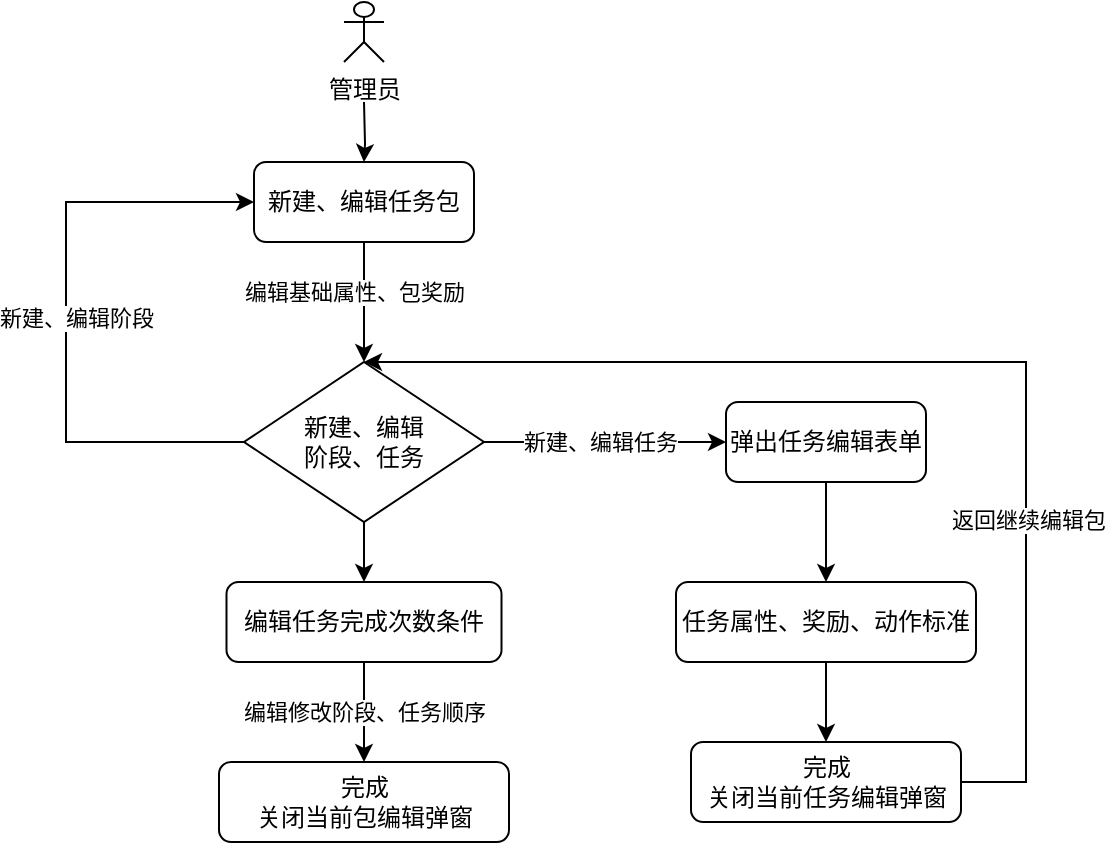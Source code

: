 <mxfile version="16.6.3" type="github">
  <diagram id="s21iWj8WBNCYLFZ5jxEV" name="Page-1">
    <mxGraphModel dx="1038" dy="547" grid="1" gridSize="10" guides="1" tooltips="1" connect="1" arrows="1" fold="1" page="1" pageScale="1" pageWidth="827" pageHeight="1169" math="0" shadow="0">
      <root>
        <mxCell id="0" />
        <mxCell id="1" parent="0" />
        <mxCell id="5SVfGLNvyc2B5e1ozDVo-3" value="" style="edgeStyle=orthogonalEdgeStyle;rounded=0;orthogonalLoop=1;jettySize=auto;html=1;" parent="1" target="5SVfGLNvyc2B5e1ozDVo-2" edge="1">
          <mxGeometry relative="1" as="geometry">
            <mxPoint x="289" y="70" as="sourcePoint" />
          </mxGeometry>
        </mxCell>
        <mxCell id="5SVfGLNvyc2B5e1ozDVo-5" value="" style="edgeStyle=orthogonalEdgeStyle;rounded=0;orthogonalLoop=1;jettySize=auto;html=1;" parent="1" source="5SVfGLNvyc2B5e1ozDVo-2" target="5SVfGLNvyc2B5e1ozDVo-22" edge="1">
          <mxGeometry relative="1" as="geometry" />
        </mxCell>
        <mxCell id="5SVfGLNvyc2B5e1ozDVo-6" value="编辑基础属性、包奖励" style="edgeLabel;html=1;align=center;verticalAlign=middle;resizable=0;points=[];" parent="5SVfGLNvyc2B5e1ozDVo-5" vertex="1" connectable="0">
          <mxGeometry x="0.351" relative="1" as="geometry">
            <mxPoint x="-5" y="-16" as="offset" />
          </mxGeometry>
        </mxCell>
        <mxCell id="5SVfGLNvyc2B5e1ozDVo-2" value="新建、编辑任务包" style="whiteSpace=wrap;html=1;rounded=1;" parent="1" vertex="1">
          <mxGeometry x="234" y="100" width="110" height="40" as="geometry" />
        </mxCell>
        <mxCell id="5SVfGLNvyc2B5e1ozDVo-7" style="edgeStyle=orthogonalEdgeStyle;rounded=0;orthogonalLoop=1;jettySize=auto;html=1;exitX=0;exitY=0.5;exitDx=0;exitDy=0;entryX=0;entryY=0.5;entryDx=0;entryDy=0;" parent="1" source="5SVfGLNvyc2B5e1ozDVo-22" target="5SVfGLNvyc2B5e1ozDVo-2" edge="1">
          <mxGeometry relative="1" as="geometry">
            <Array as="points">
              <mxPoint x="140" y="240" />
              <mxPoint x="140" y="120" />
            </Array>
          </mxGeometry>
        </mxCell>
        <mxCell id="5SVfGLNvyc2B5e1ozDVo-8" value="新建、编辑阶段" style="edgeLabel;html=1;align=center;verticalAlign=middle;resizable=0;points=[];" parent="5SVfGLNvyc2B5e1ozDVo-7" vertex="1" connectable="0">
          <mxGeometry x="0.108" y="1" relative="1" as="geometry">
            <mxPoint x="6" y="17" as="offset" />
          </mxGeometry>
        </mxCell>
        <mxCell id="5SVfGLNvyc2B5e1ozDVo-37" style="edgeStyle=orthogonalEdgeStyle;rounded=0;orthogonalLoop=1;jettySize=auto;html=1;exitX=0.5;exitY=1;exitDx=0;exitDy=0;entryX=0.5;entryY=0;entryDx=0;entryDy=0;" parent="1" source="5SVfGLNvyc2B5e1ozDVo-10" target="5SVfGLNvyc2B5e1ozDVo-13" edge="1">
          <mxGeometry relative="1" as="geometry" />
        </mxCell>
        <mxCell id="5SVfGLNvyc2B5e1ozDVo-10" value="弹出任务编辑表单" style="whiteSpace=wrap;html=1;rounded=1;" parent="1" vertex="1">
          <mxGeometry x="470" y="220" width="100" height="40" as="geometry" />
        </mxCell>
        <mxCell id="5SVfGLNvyc2B5e1ozDVo-21" value="" style="edgeStyle=orthogonalEdgeStyle;rounded=0;orthogonalLoop=1;jettySize=auto;html=1;" parent="1" source="5SVfGLNvyc2B5e1ozDVo-13" target="5SVfGLNvyc2B5e1ozDVo-20" edge="1">
          <mxGeometry relative="1" as="geometry" />
        </mxCell>
        <mxCell id="5SVfGLNvyc2B5e1ozDVo-18" value="完成&lt;br&gt;关闭当前包编辑弹窗" style="whiteSpace=wrap;html=1;rounded=1;" parent="1" vertex="1">
          <mxGeometry x="216.5" y="400" width="145" height="40" as="geometry" />
        </mxCell>
        <mxCell id="5SVfGLNvyc2B5e1ozDVo-33" style="edgeStyle=orthogonalEdgeStyle;rounded=0;orthogonalLoop=1;jettySize=auto;html=1;exitX=1;exitY=0.5;exitDx=0;exitDy=0;entryX=0.5;entryY=0;entryDx=0;entryDy=0;" parent="1" source="5SVfGLNvyc2B5e1ozDVo-20" target="5SVfGLNvyc2B5e1ozDVo-22" edge="1">
          <mxGeometry relative="1" as="geometry">
            <Array as="points">
              <mxPoint x="620" y="410" />
              <mxPoint x="620" y="200" />
            </Array>
          </mxGeometry>
        </mxCell>
        <mxCell id="5SVfGLNvyc2B5e1ozDVo-34" value="返回继续编辑包" style="edgeLabel;html=1;align=center;verticalAlign=middle;resizable=0;points=[];" parent="5SVfGLNvyc2B5e1ozDVo-33" vertex="1" connectable="0">
          <mxGeometry x="-0.54" y="-1" relative="1" as="geometry">
            <mxPoint y="-32" as="offset" />
          </mxGeometry>
        </mxCell>
        <mxCell id="5SVfGLNvyc2B5e1ozDVo-20" value="完成&lt;br&gt;关闭当前任务编辑弹窗" style="whiteSpace=wrap;html=1;rounded=1;" parent="1" vertex="1">
          <mxGeometry x="452.5" y="390" width="135" height="40" as="geometry" />
        </mxCell>
        <mxCell id="5SVfGLNvyc2B5e1ozDVo-25" value="编辑修改阶段、任务顺序" style="edgeStyle=orthogonalEdgeStyle;rounded=0;orthogonalLoop=1;jettySize=auto;html=1;exitX=0.5;exitY=1;exitDx=0;exitDy=0;entryX=0.5;entryY=0;entryDx=0;entryDy=0;startArrow=none;" parent="1" source="AgDzoUG3gRKY5RplxKwL-1" target="5SVfGLNvyc2B5e1ozDVo-18" edge="1">
          <mxGeometry relative="1" as="geometry" />
        </mxCell>
        <mxCell id="5SVfGLNvyc2B5e1ozDVo-31" style="edgeStyle=orthogonalEdgeStyle;rounded=0;orthogonalLoop=1;jettySize=auto;html=1;exitX=1;exitY=0.5;exitDx=0;exitDy=0;entryX=0;entryY=0.5;entryDx=0;entryDy=0;" parent="1" source="5SVfGLNvyc2B5e1ozDVo-22" target="5SVfGLNvyc2B5e1ozDVo-10" edge="1">
          <mxGeometry relative="1" as="geometry" />
        </mxCell>
        <mxCell id="5SVfGLNvyc2B5e1ozDVo-32" value="新建、编辑任务" style="edgeLabel;html=1;align=center;verticalAlign=middle;resizable=0;points=[];" parent="5SVfGLNvyc2B5e1ozDVo-31" vertex="1" connectable="0">
          <mxGeometry x="0.116" y="-1" relative="1" as="geometry">
            <mxPoint x="-10" y="-1" as="offset" />
          </mxGeometry>
        </mxCell>
        <mxCell id="AgDzoUG3gRKY5RplxKwL-6" style="edgeStyle=orthogonalEdgeStyle;rounded=0;orthogonalLoop=1;jettySize=auto;html=1;exitX=0.5;exitY=1;exitDx=0;exitDy=0;entryX=0.5;entryY=0;entryDx=0;entryDy=0;" edge="1" parent="1" source="5SVfGLNvyc2B5e1ozDVo-22" target="AgDzoUG3gRKY5RplxKwL-1">
          <mxGeometry relative="1" as="geometry" />
        </mxCell>
        <mxCell id="5SVfGLNvyc2B5e1ozDVo-22" value="&lt;span&gt;新建、编辑&lt;br&gt;阶段、任务&lt;/span&gt;" style="rhombus;whiteSpace=wrap;html=1;rounded=0;" parent="1" vertex="1">
          <mxGeometry x="229" y="200" width="120" height="80" as="geometry" />
        </mxCell>
        <mxCell id="5SVfGLNvyc2B5e1ozDVo-13" value="任务属性、奖励、动作标准" style="whiteSpace=wrap;html=1;rounded=1;" parent="1" vertex="1">
          <mxGeometry x="445" y="310" width="150" height="40" as="geometry" />
        </mxCell>
        <mxCell id="5SVfGLNvyc2B5e1ozDVo-35" value="管理员" style="shape=umlActor;verticalLabelPosition=bottom;verticalAlign=top;html=1;outlineConnect=0;rounded=0;" parent="1" vertex="1">
          <mxGeometry x="279" y="20" width="20" height="30" as="geometry" />
        </mxCell>
        <mxCell id="AgDzoUG3gRKY5RplxKwL-1" value="编辑任务完成次数条件" style="whiteSpace=wrap;html=1;rounded=1;" vertex="1" parent="1">
          <mxGeometry x="220.25" y="310" width="137.5" height="40" as="geometry" />
        </mxCell>
      </root>
    </mxGraphModel>
  </diagram>
</mxfile>

